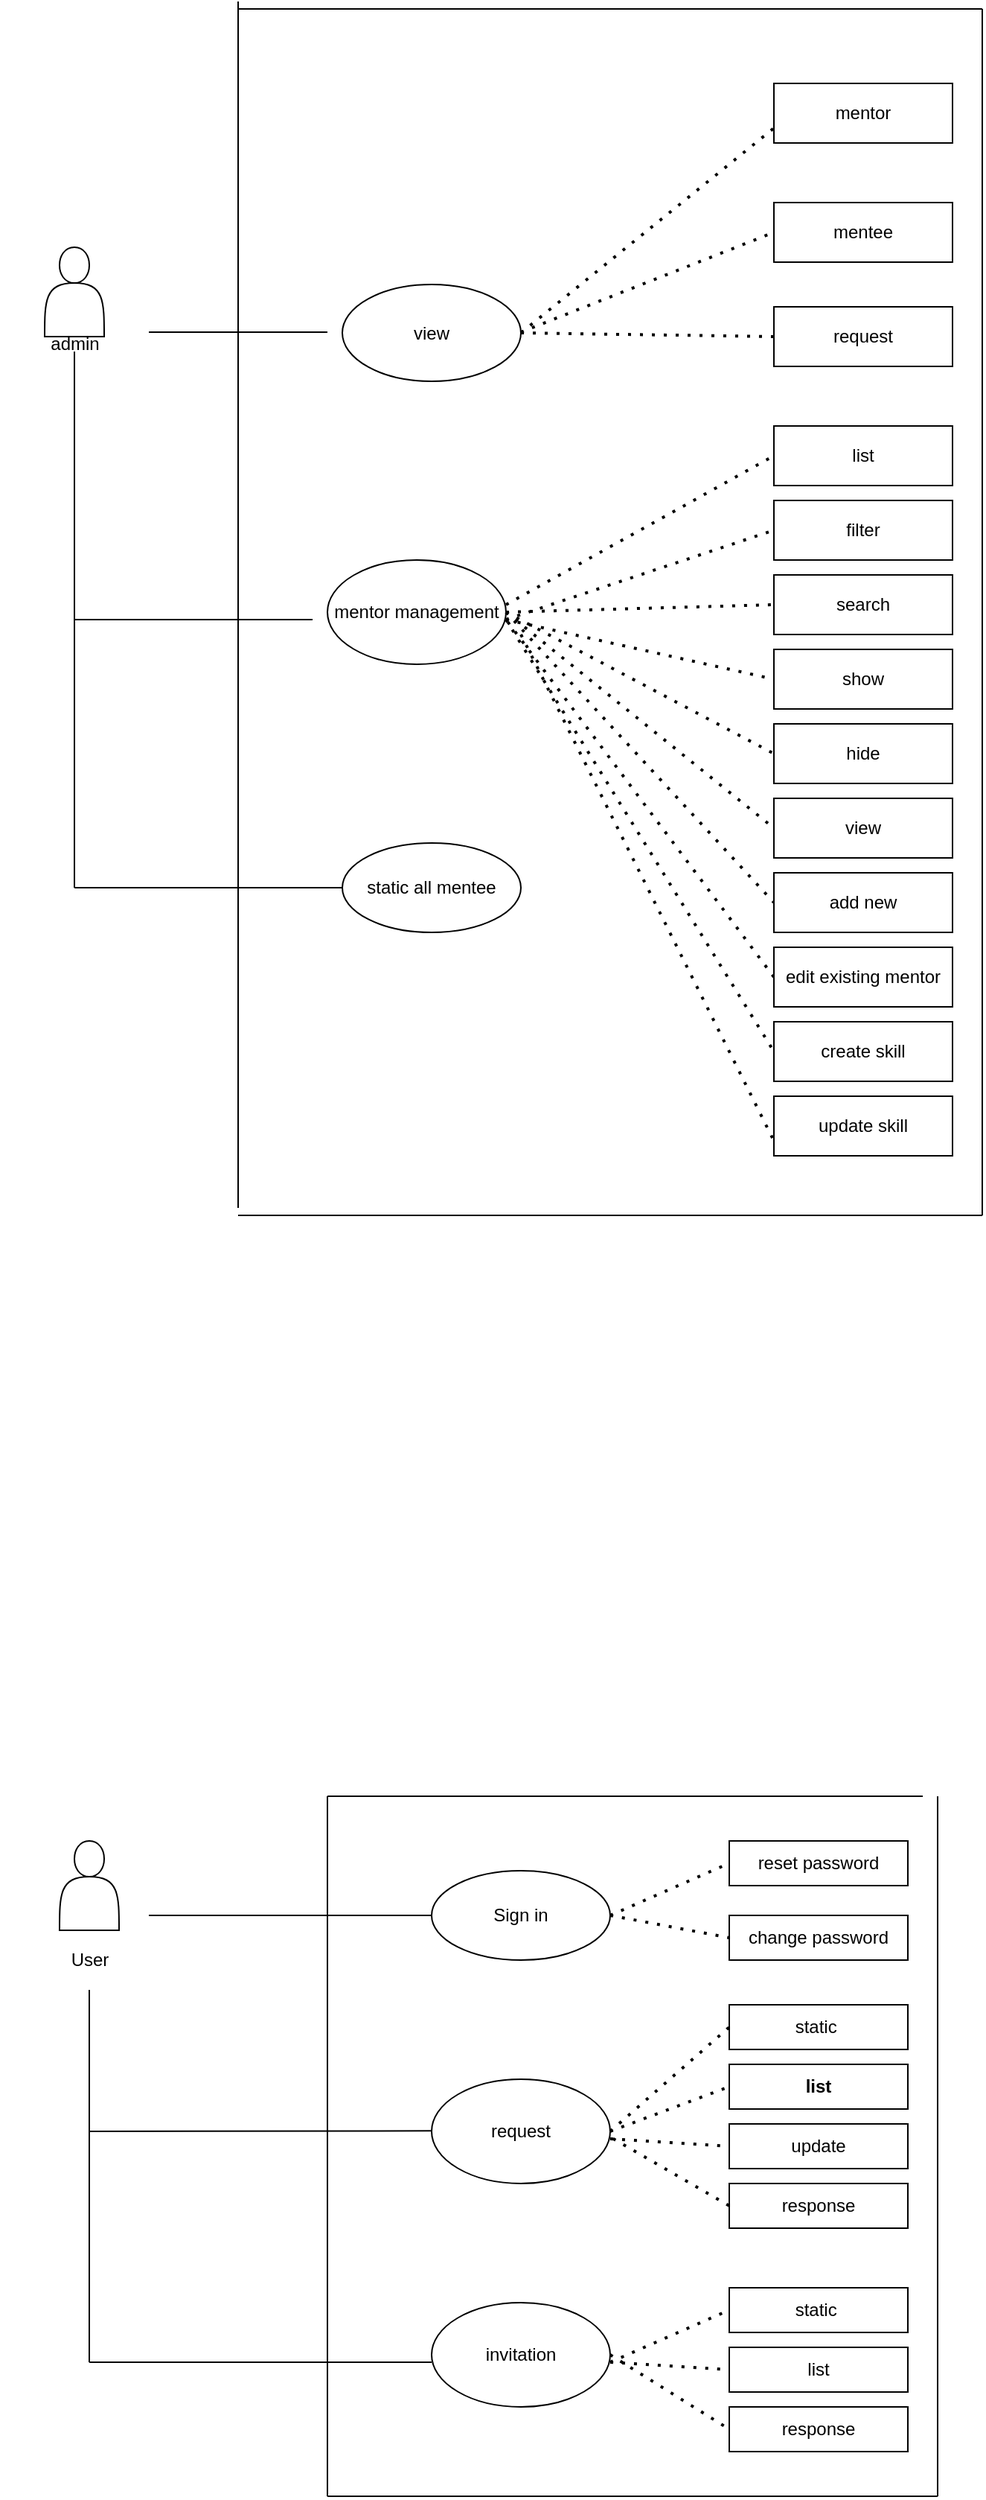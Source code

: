 <mxfile version="20.3.7" type="github">
  <diagram id="QXCmKPoplqcxUp9vM0Bt" name="Page-1">
    <mxGraphModel dx="1221" dy="674" grid="1" gridSize="10" guides="1" tooltips="1" connect="1" arrows="1" fold="1" page="1" pageScale="1" pageWidth="850" pageHeight="1100" math="0" shadow="0">
      <root>
        <mxCell id="0" />
        <mxCell id="1" parent="0" />
        <mxCell id="h2GhNfGjHwMAatRYWjIX-1" value="&lt;span style=&quot;white-space: pre;&quot;&gt;	&lt;/span&gt;&lt;span style=&quot;white-space: pre;&quot;&gt;	&lt;/span&gt;&lt;span style=&quot;white-space: pre;&quot;&gt;	&lt;/span&gt;&lt;span style=&quot;white-space: pre;&quot;&gt;	&lt;/span&gt;&lt;br&gt;" style="shape=actor;whiteSpace=wrap;html=1;" vertex="1" parent="1">
          <mxGeometry x="90" y="200" width="40" height="60" as="geometry" />
        </mxCell>
        <mxCell id="h2GhNfGjHwMAatRYWjIX-2" value="" style="endArrow=none;html=1;rounded=0;" edge="1" parent="1">
          <mxGeometry width="50" height="50" relative="1" as="geometry">
            <mxPoint x="110" y="630" as="sourcePoint" />
            <mxPoint x="110" y="270" as="targetPoint" />
          </mxGeometry>
        </mxCell>
        <mxCell id="h2GhNfGjHwMAatRYWjIX-5" value="&amp;nbsp; &amp;nbsp; &amp;nbsp; admin" style="text;html=1;align=center;verticalAlign=middle;resizable=0;points=[];autosize=1;strokeColor=none;fillColor=none;" vertex="1" parent="1">
          <mxGeometry x="60" y="250" width="80" height="30" as="geometry" />
        </mxCell>
        <mxCell id="h2GhNfGjHwMAatRYWjIX-6" value="" style="endArrow=none;html=1;rounded=0;" edge="1" parent="1">
          <mxGeometry width="50" height="50" relative="1" as="geometry">
            <mxPoint x="280" y="257" as="sourcePoint" />
            <mxPoint x="160" y="257" as="targetPoint" />
          </mxGeometry>
        </mxCell>
        <mxCell id="h2GhNfGjHwMAatRYWjIX-7" value="" style="endArrow=none;html=1;rounded=0;" edge="1" parent="1">
          <mxGeometry width="50" height="50" relative="1" as="geometry">
            <mxPoint x="110" y="450" as="sourcePoint" />
            <mxPoint x="270" y="450" as="targetPoint" />
          </mxGeometry>
        </mxCell>
        <mxCell id="h2GhNfGjHwMAatRYWjIX-8" value="" style="endArrow=none;html=1;rounded=0;" edge="1" parent="1" target="h2GhNfGjHwMAatRYWjIX-9">
          <mxGeometry width="50" height="50" relative="1" as="geometry">
            <mxPoint x="110" y="630" as="sourcePoint" />
            <mxPoint x="270" y="530" as="targetPoint" />
          </mxGeometry>
        </mxCell>
        <mxCell id="h2GhNfGjHwMAatRYWjIX-9" value="static all mentee" style="ellipse;whiteSpace=wrap;html=1;" vertex="1" parent="1">
          <mxGeometry x="290" y="600" width="120" height="60" as="geometry" />
        </mxCell>
        <mxCell id="h2GhNfGjHwMAatRYWjIX-10" value="mentor management" style="ellipse;whiteSpace=wrap;html=1;" vertex="1" parent="1">
          <mxGeometry x="280" y="410" width="120" height="70" as="geometry" />
        </mxCell>
        <mxCell id="h2GhNfGjHwMAatRYWjIX-11" value="view" style="ellipse;whiteSpace=wrap;html=1;" vertex="1" parent="1">
          <mxGeometry x="290" y="225" width="120" height="65" as="geometry" />
        </mxCell>
        <mxCell id="h2GhNfGjHwMAatRYWjIX-12" value="" style="endArrow=none;dashed=1;html=1;dashPattern=1 3;strokeWidth=2;rounded=0;exitX=1;exitY=0.5;exitDx=0;exitDy=0;entryX=0;entryY=0.75;entryDx=0;entryDy=0;" edge="1" parent="1" source="h2GhNfGjHwMAatRYWjIX-11" target="h2GhNfGjHwMAatRYWjIX-26">
          <mxGeometry width="50" height="50" relative="1" as="geometry">
            <mxPoint x="460" y="350" as="sourcePoint" />
            <mxPoint x="470" y="230" as="targetPoint" />
          </mxGeometry>
        </mxCell>
        <mxCell id="h2GhNfGjHwMAatRYWjIX-14" value="" style="endArrow=none;dashed=1;html=1;dashPattern=1 3;strokeWidth=2;rounded=0;exitX=1;exitY=0.5;exitDx=0;exitDy=0;entryX=0;entryY=0.5;entryDx=0;entryDy=0;" edge="1" parent="1" source="h2GhNfGjHwMAatRYWjIX-11" target="h2GhNfGjHwMAatRYWjIX-29">
          <mxGeometry width="50" height="50" relative="1" as="geometry">
            <mxPoint x="410" y="340" as="sourcePoint" />
            <mxPoint x="490" y="280" as="targetPoint" />
          </mxGeometry>
        </mxCell>
        <mxCell id="h2GhNfGjHwMAatRYWjIX-15" value="" style="endArrow=none;dashed=1;html=1;dashPattern=1 3;strokeWidth=2;rounded=0;entryX=0;entryY=0.5;entryDx=0;entryDy=0;" edge="1" parent="1" target="h2GhNfGjHwMAatRYWjIX-28">
          <mxGeometry width="50" height="50" relative="1" as="geometry">
            <mxPoint x="410" y="257" as="sourcePoint" />
            <mxPoint x="460" y="250.864" as="targetPoint" />
          </mxGeometry>
        </mxCell>
        <mxCell id="h2GhNfGjHwMAatRYWjIX-18" value="" style="endArrow=none;dashed=1;html=1;dashPattern=1 3;strokeWidth=2;rounded=0;exitX=1;exitY=0.5;exitDx=0;exitDy=0;entryX=0;entryY=0.5;entryDx=0;entryDy=0;" edge="1" parent="1" source="h2GhNfGjHwMAatRYWjIX-10" target="h2GhNfGjHwMAatRYWjIX-35">
          <mxGeometry width="50" height="50" relative="1" as="geometry">
            <mxPoint x="460" y="460" as="sourcePoint" />
            <mxPoint x="500" y="370" as="targetPoint" />
          </mxGeometry>
        </mxCell>
        <mxCell id="h2GhNfGjHwMAatRYWjIX-19" value="" style="endArrow=none;dashed=1;html=1;dashPattern=1 3;strokeWidth=2;rounded=0;exitX=1;exitY=0.5;exitDx=0;exitDy=0;entryX=0;entryY=0.5;entryDx=0;entryDy=0;" edge="1" parent="1" source="h2GhNfGjHwMAatRYWjIX-10" target="h2GhNfGjHwMAatRYWjIX-36">
          <mxGeometry width="50" height="50" relative="1" as="geometry">
            <mxPoint x="410" y="455" as="sourcePoint" />
            <mxPoint x="520" y="440" as="targetPoint" />
          </mxGeometry>
        </mxCell>
        <mxCell id="h2GhNfGjHwMAatRYWjIX-20" value="" style="endArrow=none;dashed=1;html=1;dashPattern=1 3;strokeWidth=2;rounded=0;exitX=1;exitY=0.5;exitDx=0;exitDy=0;entryX=0;entryY=0.5;entryDx=0;entryDy=0;" edge="1" parent="1" source="h2GhNfGjHwMAatRYWjIX-10" target="h2GhNfGjHwMAatRYWjIX-34">
          <mxGeometry width="50" height="50" relative="1" as="geometry">
            <mxPoint x="410" y="455" as="sourcePoint" />
            <mxPoint x="470" y="360" as="targetPoint" />
          </mxGeometry>
        </mxCell>
        <mxCell id="h2GhNfGjHwMAatRYWjIX-21" value="" style="endArrow=none;dashed=1;html=1;dashPattern=1 3;strokeWidth=2;rounded=0;entryX=0;entryY=0.5;entryDx=0;entryDy=0;" edge="1" parent="1" target="h2GhNfGjHwMAatRYWjIX-38">
          <mxGeometry width="50" height="50" relative="1" as="geometry">
            <mxPoint x="400" y="450" as="sourcePoint" />
            <mxPoint x="490" y="550" as="targetPoint" />
          </mxGeometry>
        </mxCell>
        <mxCell id="h2GhNfGjHwMAatRYWjIX-22" value="" style="endArrow=none;dashed=1;html=1;dashPattern=1 3;strokeWidth=2;rounded=0;entryX=0;entryY=0.75;entryDx=0;entryDy=0;" edge="1" parent="1" target="h2GhNfGjHwMAatRYWjIX-39">
          <mxGeometry width="50" height="50" relative="1" as="geometry">
            <mxPoint x="410" y="460" as="sourcePoint" />
            <mxPoint x="470" y="610" as="targetPoint" />
          </mxGeometry>
        </mxCell>
        <mxCell id="h2GhNfGjHwMAatRYWjIX-24" value="" style="endArrow=none;dashed=1;html=1;dashPattern=1 3;strokeWidth=2;rounded=0;exitX=0;exitY=0.5;exitDx=0;exitDy=0;" edge="1" parent="1" source="h2GhNfGjHwMAatRYWjIX-37">
          <mxGeometry width="50" height="50" relative="1" as="geometry">
            <mxPoint x="550" y="510" as="sourcePoint" />
            <mxPoint x="400" y="450" as="targetPoint" />
          </mxGeometry>
        </mxCell>
        <mxCell id="h2GhNfGjHwMAatRYWjIX-26" value="mentor" style="rounded=0;whiteSpace=wrap;html=1;" vertex="1" parent="1">
          <mxGeometry x="580" y="90" width="120" height="40" as="geometry" />
        </mxCell>
        <mxCell id="h2GhNfGjHwMAatRYWjIX-28" value="mentee" style="rounded=0;whiteSpace=wrap;html=1;" vertex="1" parent="1">
          <mxGeometry x="580" y="170" width="120" height="40" as="geometry" />
        </mxCell>
        <mxCell id="h2GhNfGjHwMAatRYWjIX-29" value="request" style="rounded=0;whiteSpace=wrap;html=1;" vertex="1" parent="1">
          <mxGeometry x="580" y="240" width="120" height="40" as="geometry" />
        </mxCell>
        <mxCell id="h2GhNfGjHwMAatRYWjIX-30" value="list" style="rounded=0;whiteSpace=wrap;html=1;" vertex="1" parent="1">
          <mxGeometry x="580" y="320" width="120" height="40" as="geometry" />
        </mxCell>
        <mxCell id="h2GhNfGjHwMAatRYWjIX-31" value="filter" style="rounded=0;whiteSpace=wrap;html=1;" vertex="1" parent="1">
          <mxGeometry x="580" y="370" width="120" height="40" as="geometry" />
        </mxCell>
        <mxCell id="h2GhNfGjHwMAatRYWjIX-32" value="search" style="rounded=0;whiteSpace=wrap;html=1;" vertex="1" parent="1">
          <mxGeometry x="580" y="420" width="120" height="40" as="geometry" />
        </mxCell>
        <mxCell id="h2GhNfGjHwMAatRYWjIX-33" value="show" style="rounded=0;whiteSpace=wrap;html=1;" vertex="1" parent="1">
          <mxGeometry x="580" y="470" width="120" height="40" as="geometry" />
        </mxCell>
        <mxCell id="h2GhNfGjHwMAatRYWjIX-34" value="hide" style="rounded=0;whiteSpace=wrap;html=1;" vertex="1" parent="1">
          <mxGeometry x="580" y="520" width="120" height="40" as="geometry" />
        </mxCell>
        <mxCell id="h2GhNfGjHwMAatRYWjIX-35" value="view" style="rounded=0;whiteSpace=wrap;html=1;" vertex="1" parent="1">
          <mxGeometry x="580" y="570" width="120" height="40" as="geometry" />
        </mxCell>
        <mxCell id="h2GhNfGjHwMAatRYWjIX-36" value="add new" style="rounded=0;whiteSpace=wrap;html=1;" vertex="1" parent="1">
          <mxGeometry x="580" y="620" width="120" height="40" as="geometry" />
        </mxCell>
        <mxCell id="h2GhNfGjHwMAatRYWjIX-37" value="edit existing mentor" style="rounded=0;whiteSpace=wrap;html=1;" vertex="1" parent="1">
          <mxGeometry x="580" y="670" width="120" height="40" as="geometry" />
        </mxCell>
        <mxCell id="h2GhNfGjHwMAatRYWjIX-38" value="create skill" style="rounded=0;whiteSpace=wrap;html=1;" vertex="1" parent="1">
          <mxGeometry x="580" y="720" width="120" height="40" as="geometry" />
        </mxCell>
        <mxCell id="h2GhNfGjHwMAatRYWjIX-39" value="update skill" style="rounded=0;whiteSpace=wrap;html=1;" vertex="1" parent="1">
          <mxGeometry x="580" y="770" width="120" height="40" as="geometry" />
        </mxCell>
        <mxCell id="h2GhNfGjHwMAatRYWjIX-40" value="" style="endArrow=none;dashed=1;html=1;dashPattern=1 3;strokeWidth=2;rounded=0;entryX=0;entryY=0.5;entryDx=0;entryDy=0;" edge="1" parent="1" target="h2GhNfGjHwMAatRYWjIX-33">
          <mxGeometry width="50" height="50" relative="1" as="geometry">
            <mxPoint x="400" y="450" as="sourcePoint" />
            <mxPoint x="590" y="550" as="targetPoint" />
          </mxGeometry>
        </mxCell>
        <mxCell id="h2GhNfGjHwMAatRYWjIX-41" value="" style="endArrow=none;dashed=1;html=1;dashPattern=1 3;strokeWidth=2;rounded=0;exitX=1;exitY=0.5;exitDx=0;exitDy=0;entryX=0;entryY=0.5;entryDx=0;entryDy=0;" edge="1" parent="1" source="h2GhNfGjHwMAatRYWjIX-10" target="h2GhNfGjHwMAatRYWjIX-32">
          <mxGeometry width="50" height="50" relative="1" as="geometry">
            <mxPoint x="420" y="465" as="sourcePoint" />
            <mxPoint x="600" y="560" as="targetPoint" />
          </mxGeometry>
        </mxCell>
        <mxCell id="h2GhNfGjHwMAatRYWjIX-42" value="" style="endArrow=none;dashed=1;html=1;dashPattern=1 3;strokeWidth=2;rounded=0;entryX=0;entryY=0.5;entryDx=0;entryDy=0;" edge="1" parent="1" target="h2GhNfGjHwMAatRYWjIX-31">
          <mxGeometry width="50" height="50" relative="1" as="geometry">
            <mxPoint x="400" y="450" as="sourcePoint" />
            <mxPoint x="590" y="450" as="targetPoint" />
          </mxGeometry>
        </mxCell>
        <mxCell id="h2GhNfGjHwMAatRYWjIX-43" value="" style="endArrow=none;dashed=1;html=1;dashPattern=1 3;strokeWidth=2;rounded=0;entryX=0;entryY=0.5;entryDx=0;entryDy=0;" edge="1" parent="1" target="h2GhNfGjHwMAatRYWjIX-30">
          <mxGeometry width="50" height="50" relative="1" as="geometry">
            <mxPoint x="400" y="440" as="sourcePoint" />
            <mxPoint x="600" y="460" as="targetPoint" />
          </mxGeometry>
        </mxCell>
        <mxCell id="h2GhNfGjHwMAatRYWjIX-46" value="" style="endArrow=none;html=1;rounded=0;" edge="1" parent="1">
          <mxGeometry width="50" height="50" relative="1" as="geometry">
            <mxPoint x="720" y="850" as="sourcePoint" />
            <mxPoint x="720" y="40" as="targetPoint" />
          </mxGeometry>
        </mxCell>
        <mxCell id="h2GhNfGjHwMAatRYWjIX-47" value="" style="endArrow=none;html=1;rounded=0;" edge="1" parent="1">
          <mxGeometry width="50" height="50" relative="1" as="geometry">
            <mxPoint x="220" y="850" as="sourcePoint" />
            <mxPoint x="720" y="850" as="targetPoint" />
          </mxGeometry>
        </mxCell>
        <mxCell id="h2GhNfGjHwMAatRYWjIX-48" value="" style="endArrow=none;html=1;rounded=0;" edge="1" parent="1">
          <mxGeometry width="50" height="50" relative="1" as="geometry">
            <mxPoint x="220" y="40" as="sourcePoint" />
            <mxPoint x="720" y="40" as="targetPoint" />
          </mxGeometry>
        </mxCell>
        <mxCell id="h2GhNfGjHwMAatRYWjIX-49" value="" style="endArrow=none;html=1;rounded=0;" edge="1" parent="1">
          <mxGeometry width="50" height="50" relative="1" as="geometry">
            <mxPoint x="220" y="845" as="sourcePoint" />
            <mxPoint x="220" y="35" as="targetPoint" />
            <Array as="points">
              <mxPoint x="220" y="420" />
            </Array>
          </mxGeometry>
        </mxCell>
        <mxCell id="h2GhNfGjHwMAatRYWjIX-50" value="&lt;span style=&quot;white-space: pre;&quot;&gt;	&lt;/span&gt;&lt;span style=&quot;white-space: pre;&quot;&gt;	&lt;/span&gt;&lt;span style=&quot;white-space: pre;&quot;&gt;	&lt;/span&gt;&lt;span style=&quot;white-space: pre;&quot;&gt;	&lt;/span&gt;&lt;br&gt;" style="shape=actor;whiteSpace=wrap;html=1;" vertex="1" parent="1">
          <mxGeometry x="100" y="1270" width="40" height="60" as="geometry" />
        </mxCell>
        <mxCell id="h2GhNfGjHwMAatRYWjIX-51" value="&amp;nbsp; &amp;nbsp; &amp;nbsp; User" style="text;html=1;align=center;verticalAlign=middle;resizable=0;points=[];autosize=1;strokeColor=none;fillColor=none;" vertex="1" parent="1">
          <mxGeometry x="75" y="1335" width="70" height="30" as="geometry" />
        </mxCell>
        <mxCell id="h2GhNfGjHwMAatRYWjIX-52" value="" style="endArrow=none;html=1;rounded=0;" edge="1" parent="1">
          <mxGeometry width="50" height="50" relative="1" as="geometry">
            <mxPoint x="160" y="1320" as="sourcePoint" />
            <mxPoint x="350.0" y="1320" as="targetPoint" />
          </mxGeometry>
        </mxCell>
        <mxCell id="h2GhNfGjHwMAatRYWjIX-54" value="Sign in" style="ellipse;whiteSpace=wrap;html=1;" vertex="1" parent="1">
          <mxGeometry x="350" y="1290" width="120" height="60" as="geometry" />
        </mxCell>
        <mxCell id="h2GhNfGjHwMAatRYWjIX-55" value="request" style="ellipse;whiteSpace=wrap;html=1;" vertex="1" parent="1">
          <mxGeometry x="350" y="1430" width="120" height="70" as="geometry" />
        </mxCell>
        <mxCell id="h2GhNfGjHwMAatRYWjIX-56" value="invitation" style="ellipse;whiteSpace=wrap;html=1;" vertex="1" parent="1">
          <mxGeometry x="350" y="1580" width="120" height="70" as="geometry" />
        </mxCell>
        <mxCell id="h2GhNfGjHwMAatRYWjIX-57" value="" style="endArrow=none;html=1;rounded=0;" edge="1" parent="1">
          <mxGeometry width="50" height="50" relative="1" as="geometry">
            <mxPoint x="120" y="1620" as="sourcePoint" />
            <mxPoint x="120" y="1370" as="targetPoint" />
          </mxGeometry>
        </mxCell>
        <mxCell id="h2GhNfGjHwMAatRYWjIX-58" value="" style="endArrow=none;html=1;rounded=0;" edge="1" parent="1">
          <mxGeometry width="50" height="50" relative="1" as="geometry">
            <mxPoint x="120" y="1465" as="sourcePoint" />
            <mxPoint x="350.0" y="1464.66" as="targetPoint" />
          </mxGeometry>
        </mxCell>
        <mxCell id="h2GhNfGjHwMAatRYWjIX-59" value="" style="endArrow=none;html=1;rounded=0;" edge="1" parent="1">
          <mxGeometry width="50" height="50" relative="1" as="geometry">
            <mxPoint x="120" y="1620" as="sourcePoint" />
            <mxPoint x="350.0" y="1620" as="targetPoint" />
          </mxGeometry>
        </mxCell>
        <mxCell id="h2GhNfGjHwMAatRYWjIX-61" value="reset password" style="rounded=0;whiteSpace=wrap;html=1;" vertex="1" parent="1">
          <mxGeometry x="550" y="1270" width="120" height="30" as="geometry" />
        </mxCell>
        <mxCell id="h2GhNfGjHwMAatRYWjIX-62" value="change password" style="rounded=0;whiteSpace=wrap;html=1;" vertex="1" parent="1">
          <mxGeometry x="550" y="1320" width="120" height="30" as="geometry" />
        </mxCell>
        <mxCell id="h2GhNfGjHwMAatRYWjIX-64" value="static&amp;nbsp;" style="rounded=0;whiteSpace=wrap;html=1;" vertex="1" parent="1">
          <mxGeometry x="550" y="1380" width="120" height="30" as="geometry" />
        </mxCell>
        <mxCell id="h2GhNfGjHwMAatRYWjIX-65" value="list" style="rounded=0;whiteSpace=wrap;html=1;fontStyle=1" vertex="1" parent="1">
          <mxGeometry x="550" y="1420" width="120" height="30" as="geometry" />
        </mxCell>
        <mxCell id="h2GhNfGjHwMAatRYWjIX-66" value="update" style="rounded=0;whiteSpace=wrap;html=1;" vertex="1" parent="1">
          <mxGeometry x="550" y="1460" width="120" height="30" as="geometry" />
        </mxCell>
        <mxCell id="h2GhNfGjHwMAatRYWjIX-67" value="response" style="rounded=0;whiteSpace=wrap;html=1;" vertex="1" parent="1">
          <mxGeometry x="550" y="1500" width="120" height="30" as="geometry" />
        </mxCell>
        <mxCell id="h2GhNfGjHwMAatRYWjIX-68" value="static&amp;nbsp;" style="rounded=0;whiteSpace=wrap;html=1;" vertex="1" parent="1">
          <mxGeometry x="550" y="1570" width="120" height="30" as="geometry" />
        </mxCell>
        <mxCell id="h2GhNfGjHwMAatRYWjIX-69" value="list" style="rounded=0;whiteSpace=wrap;html=1;" vertex="1" parent="1">
          <mxGeometry x="550" y="1610" width="120" height="30" as="geometry" />
        </mxCell>
        <mxCell id="h2GhNfGjHwMAatRYWjIX-70" value="response" style="rounded=0;whiteSpace=wrap;html=1;" vertex="1" parent="1">
          <mxGeometry x="550" y="1650" width="120" height="30" as="geometry" />
        </mxCell>
        <mxCell id="h2GhNfGjHwMAatRYWjIX-72" value="" style="endArrow=none;dashed=1;html=1;dashPattern=1 3;strokeWidth=2;rounded=0;entryX=0;entryY=0.5;entryDx=0;entryDy=0;exitX=1;exitY=0.5;exitDx=0;exitDy=0;" edge="1" parent="1" source="h2GhNfGjHwMAatRYWjIX-56" target="h2GhNfGjHwMAatRYWjIX-70">
          <mxGeometry width="50" height="50" relative="1" as="geometry">
            <mxPoint x="390" y="1610" as="sourcePoint" />
            <mxPoint x="440" y="1560" as="targetPoint" />
          </mxGeometry>
        </mxCell>
        <mxCell id="h2GhNfGjHwMAatRYWjIX-73" value="" style="endArrow=none;dashed=1;html=1;dashPattern=1 3;strokeWidth=2;rounded=0;entryX=0;entryY=0.5;entryDx=0;entryDy=0;" edge="1" parent="1" target="h2GhNfGjHwMAatRYWjIX-69">
          <mxGeometry width="50" height="50" relative="1" as="geometry">
            <mxPoint x="470" y="1620" as="sourcePoint" />
            <mxPoint x="560" y="1675" as="targetPoint" />
          </mxGeometry>
        </mxCell>
        <mxCell id="h2GhNfGjHwMAatRYWjIX-74" value="" style="endArrow=none;dashed=1;html=1;dashPattern=1 3;strokeWidth=2;rounded=0;entryX=0;entryY=0.5;entryDx=0;entryDy=0;" edge="1" parent="1" target="h2GhNfGjHwMAatRYWjIX-68">
          <mxGeometry width="50" height="50" relative="1" as="geometry">
            <mxPoint x="470" y="1620" as="sourcePoint" />
            <mxPoint x="570" y="1685" as="targetPoint" />
          </mxGeometry>
        </mxCell>
        <mxCell id="h2GhNfGjHwMAatRYWjIX-75" value="" style="endArrow=none;dashed=1;html=1;dashPattern=1 3;strokeWidth=2;rounded=0;entryX=0;entryY=0.5;entryDx=0;entryDy=0;exitX=1.016;exitY=0.569;exitDx=0;exitDy=0;exitPerimeter=0;" edge="1" parent="1" source="h2GhNfGjHwMAatRYWjIX-55" target="h2GhNfGjHwMAatRYWjIX-67">
          <mxGeometry width="50" height="50" relative="1" as="geometry">
            <mxPoint x="480" y="1630" as="sourcePoint" />
            <mxPoint x="560" y="1635" as="targetPoint" />
          </mxGeometry>
        </mxCell>
        <mxCell id="h2GhNfGjHwMAatRYWjIX-76" value="" style="endArrow=none;dashed=1;html=1;dashPattern=1 3;strokeWidth=2;rounded=0;entryX=0;entryY=0.5;entryDx=0;entryDy=0;" edge="1" parent="1" target="h2GhNfGjHwMAatRYWjIX-66">
          <mxGeometry width="50" height="50" relative="1" as="geometry">
            <mxPoint x="470" y="1470" as="sourcePoint" />
            <mxPoint x="560" y="1525" as="targetPoint" />
          </mxGeometry>
        </mxCell>
        <mxCell id="h2GhNfGjHwMAatRYWjIX-77" value="" style="endArrow=none;dashed=1;html=1;dashPattern=1 3;strokeWidth=2;rounded=0;entryX=0;entryY=0.5;entryDx=0;entryDy=0;exitX=1;exitY=0.5;exitDx=0;exitDy=0;" edge="1" parent="1" source="h2GhNfGjHwMAatRYWjIX-55" target="h2GhNfGjHwMAatRYWjIX-65">
          <mxGeometry width="50" height="50" relative="1" as="geometry">
            <mxPoint x="491.92" y="1489.83" as="sourcePoint" />
            <mxPoint x="570" y="1535" as="targetPoint" />
          </mxGeometry>
        </mxCell>
        <mxCell id="h2GhNfGjHwMAatRYWjIX-78" value="" style="endArrow=none;dashed=1;html=1;dashPattern=1 3;strokeWidth=2;rounded=0;entryX=0;entryY=0.5;entryDx=0;entryDy=0;exitX=1;exitY=0.5;exitDx=0;exitDy=0;" edge="1" parent="1" source="h2GhNfGjHwMAatRYWjIX-55" target="h2GhNfGjHwMAatRYWjIX-64">
          <mxGeometry width="50" height="50" relative="1" as="geometry">
            <mxPoint x="501.92" y="1499.83" as="sourcePoint" />
            <mxPoint x="580" y="1545" as="targetPoint" />
          </mxGeometry>
        </mxCell>
        <mxCell id="h2GhNfGjHwMAatRYWjIX-79" value="" style="endArrow=none;dashed=1;html=1;dashPattern=1 3;strokeWidth=2;rounded=0;entryX=0;entryY=0.5;entryDx=0;entryDy=0;exitX=1;exitY=0.5;exitDx=0;exitDy=0;" edge="1" parent="1" source="h2GhNfGjHwMAatRYWjIX-54" target="h2GhNfGjHwMAatRYWjIX-62">
          <mxGeometry width="50" height="50" relative="1" as="geometry">
            <mxPoint x="480.0" y="1475" as="sourcePoint" />
            <mxPoint x="560" y="1405" as="targetPoint" />
          </mxGeometry>
        </mxCell>
        <mxCell id="h2GhNfGjHwMAatRYWjIX-80" value="" style="endArrow=none;dashed=1;html=1;dashPattern=1 3;strokeWidth=2;rounded=0;entryX=0;entryY=0.5;entryDx=0;entryDy=0;exitX=1;exitY=0.5;exitDx=0;exitDy=0;" edge="1" parent="1" source="h2GhNfGjHwMAatRYWjIX-54" target="h2GhNfGjHwMAatRYWjIX-61">
          <mxGeometry width="50" height="50" relative="1" as="geometry">
            <mxPoint x="480" y="1330" as="sourcePoint" />
            <mxPoint x="560" y="1345" as="targetPoint" />
          </mxGeometry>
        </mxCell>
        <mxCell id="h2GhNfGjHwMAatRYWjIX-81" value="" style="endArrow=none;html=1;rounded=0;" edge="1" parent="1">
          <mxGeometry width="50" height="50" relative="1" as="geometry">
            <mxPoint x="680" y="1240" as="sourcePoint" />
            <mxPoint x="280" y="1240" as="targetPoint" />
          </mxGeometry>
        </mxCell>
        <mxCell id="h2GhNfGjHwMAatRYWjIX-82" value="" style="endArrow=none;html=1;rounded=0;" edge="1" parent="1">
          <mxGeometry width="50" height="50" relative="1" as="geometry">
            <mxPoint x="690" y="1710" as="sourcePoint" />
            <mxPoint x="690" y="1240" as="targetPoint" />
          </mxGeometry>
        </mxCell>
        <mxCell id="h2GhNfGjHwMAatRYWjIX-83" value="" style="endArrow=none;html=1;rounded=0;" edge="1" parent="1">
          <mxGeometry width="50" height="50" relative="1" as="geometry">
            <mxPoint x="690" y="1710" as="sourcePoint" />
            <mxPoint x="280" y="1710" as="targetPoint" />
          </mxGeometry>
        </mxCell>
        <mxCell id="h2GhNfGjHwMAatRYWjIX-84" value="" style="endArrow=none;html=1;rounded=0;" edge="1" parent="1">
          <mxGeometry width="50" height="50" relative="1" as="geometry">
            <mxPoint x="280" y="1710" as="sourcePoint" />
            <mxPoint x="280" y="1240" as="targetPoint" />
          </mxGeometry>
        </mxCell>
      </root>
    </mxGraphModel>
  </diagram>
</mxfile>
